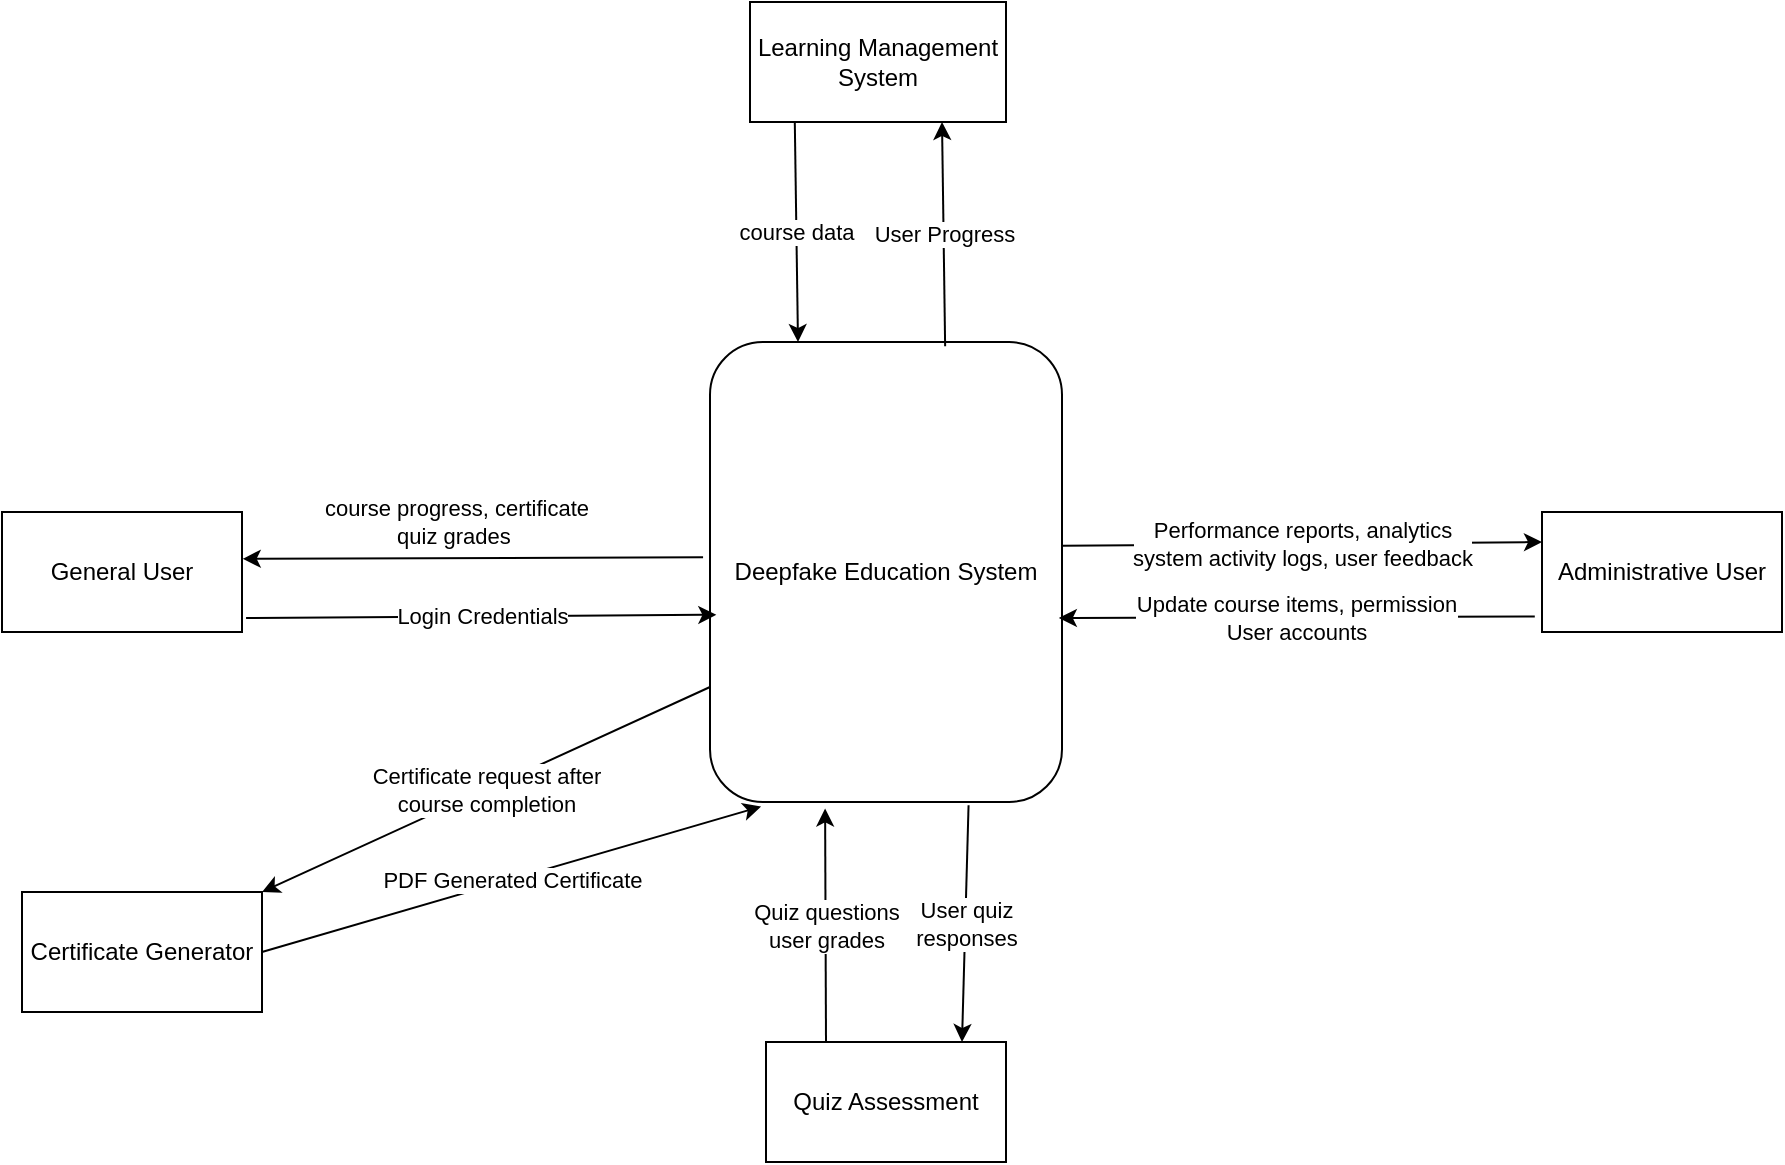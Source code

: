 <mxfile version="24.8.4">
  <diagram name="Page-1" id="k-Av23_oGupuDg4ewC5L">
    <mxGraphModel dx="1290" dy="522" grid="1" gridSize="10" guides="1" tooltips="1" connect="1" arrows="1" fold="1" page="1" pageScale="1" pageWidth="827" pageHeight="1169" math="0" shadow="0">
      <root>
        <mxCell id="0" />
        <mxCell id="1" parent="0" />
        <mxCell id="IgSQij1k1saaqOzLZ0fD-10" value="Deepfake Education System" style="rounded=1;whiteSpace=wrap;html=1;" vertex="1" parent="1">
          <mxGeometry x="354" y="280" width="176" height="230" as="geometry" />
        </mxCell>
        <mxCell id="IgSQij1k1saaqOzLZ0fD-11" value="General User" style="rounded=0;whiteSpace=wrap;html=1;" vertex="1" parent="1">
          <mxGeometry y="365" width="120" height="60" as="geometry" />
        </mxCell>
        <mxCell id="IgSQij1k1saaqOzLZ0fD-13" value="Administrative User" style="rounded=0;whiteSpace=wrap;html=1;" vertex="1" parent="1">
          <mxGeometry x="770" y="365" width="120" height="60" as="geometry" />
        </mxCell>
        <mxCell id="IgSQij1k1saaqOzLZ0fD-14" value="Quiz Assessment" style="rounded=0;whiteSpace=wrap;html=1;" vertex="1" parent="1">
          <mxGeometry x="382" y="630" width="120" height="60" as="geometry" />
        </mxCell>
        <mxCell id="IgSQij1k1saaqOzLZ0fD-15" value="Learning Management System" style="rounded=0;whiteSpace=wrap;html=1;" vertex="1" parent="1">
          <mxGeometry x="374" y="110" width="128" height="60" as="geometry" />
        </mxCell>
        <mxCell id="IgSQij1k1saaqOzLZ0fD-16" value="Certificate Generator" style="rounded=0;whiteSpace=wrap;html=1;" vertex="1" parent="1">
          <mxGeometry x="10" y="555" width="120" height="60" as="geometry" />
        </mxCell>
        <mxCell id="IgSQij1k1saaqOzLZ0fD-17" value="course data" style="endArrow=classic;html=1;rounded=0;entryX=0.25;entryY=0;entryDx=0;entryDy=0;exitX=0.175;exitY=1;exitDx=0;exitDy=0;exitPerimeter=0;" edge="1" parent="1" source="IgSQij1k1saaqOzLZ0fD-15" target="IgSQij1k1saaqOzLZ0fD-10">
          <mxGeometry width="50" height="50" relative="1" as="geometry">
            <mxPoint x="240" y="260" as="sourcePoint" />
            <mxPoint x="290" y="210" as="targetPoint" />
          </mxGeometry>
        </mxCell>
        <mxCell id="IgSQij1k1saaqOzLZ0fD-18" value="User Progress" style="endArrow=classic;html=1;rounded=0;entryX=0.75;entryY=1;entryDx=0;entryDy=0;exitX=0.668;exitY=0.009;exitDx=0;exitDy=0;exitPerimeter=0;" edge="1" parent="1" source="IgSQij1k1saaqOzLZ0fD-10" target="IgSQij1k1saaqOzLZ0fD-15">
          <mxGeometry width="50" height="50" relative="1" as="geometry">
            <mxPoint x="470" y="270" as="sourcePoint" />
            <mxPoint x="520" y="220" as="targetPoint" />
          </mxGeometry>
        </mxCell>
        <mxCell id="IgSQij1k1saaqOzLZ0fD-20" value="Certificate request after &lt;br&gt;course completion" style="endArrow=classic;html=1;rounded=0;entryX=1;entryY=0;entryDx=0;entryDy=0;exitX=0;exitY=0.75;exitDx=0;exitDy=0;" edge="1" parent="1" source="IgSQij1k1saaqOzLZ0fD-10" target="IgSQij1k1saaqOzLZ0fD-16">
          <mxGeometry width="50" height="50" relative="1" as="geometry">
            <mxPoint x="260" y="520" as="sourcePoint" />
            <mxPoint x="310" y="470" as="targetPoint" />
          </mxGeometry>
        </mxCell>
        <mxCell id="IgSQij1k1saaqOzLZ0fD-21" value="PDF Generated Certificate" style="endArrow=classic;html=1;rounded=0;entryX=0.145;entryY=1.01;entryDx=0;entryDy=0;entryPerimeter=0;exitX=1;exitY=0.5;exitDx=0;exitDy=0;" edge="1" parent="1" source="IgSQij1k1saaqOzLZ0fD-16" target="IgSQij1k1saaqOzLZ0fD-10">
          <mxGeometry width="50" height="50" relative="1" as="geometry">
            <mxPoint x="230" y="610" as="sourcePoint" />
            <mxPoint x="280" y="560" as="targetPoint" />
          </mxGeometry>
        </mxCell>
        <mxCell id="IgSQij1k1saaqOzLZ0fD-22" value="Login Credentials" style="endArrow=classic;html=1;rounded=0;entryX=0.018;entryY=0.593;entryDx=0;entryDy=0;entryPerimeter=0;exitX=1.017;exitY=0.883;exitDx=0;exitDy=0;exitPerimeter=0;" edge="1" parent="1" source="IgSQij1k1saaqOzLZ0fD-11" target="IgSQij1k1saaqOzLZ0fD-10">
          <mxGeometry width="50" height="50" relative="1" as="geometry">
            <mxPoint x="290" y="460" as="sourcePoint" />
            <mxPoint x="340" y="410" as="targetPoint" />
          </mxGeometry>
        </mxCell>
        <mxCell id="IgSQij1k1saaqOzLZ0fD-23" value="course progress, certificate&lt;br&gt;quiz grades&amp;nbsp;" style="endArrow=classic;html=1;rounded=0;entryX=1.003;entryY=0.39;entryDx=0;entryDy=0;entryPerimeter=0;exitX=-0.014;exitY=0.468;exitDx=0;exitDy=0;exitPerimeter=0;" edge="1" parent="1" target="IgSQij1k1saaqOzLZ0fD-11">
          <mxGeometry x="0.075" y="-18" width="50" height="50" relative="1" as="geometry">
            <mxPoint x="350.536" y="387.64" as="sourcePoint" />
            <mxPoint x="180.2" y="387.62" as="targetPoint" />
            <mxPoint as="offset" />
          </mxGeometry>
        </mxCell>
        <mxCell id="IgSQij1k1saaqOzLZ0fD-25" value="Update course items, permission&lt;br&gt;User accounts" style="endArrow=classic;html=1;rounded=0;entryX=0.991;entryY=0.6;entryDx=0;entryDy=0;entryPerimeter=0;exitX=-0.03;exitY=0.87;exitDx=0;exitDy=0;exitPerimeter=0;" edge="1" parent="1" source="IgSQij1k1saaqOzLZ0fD-13" target="IgSQij1k1saaqOzLZ0fD-10">
          <mxGeometry width="50" height="50" relative="1" as="geometry">
            <mxPoint x="600" y="450" as="sourcePoint" />
            <mxPoint x="650" y="400" as="targetPoint" />
          </mxGeometry>
        </mxCell>
        <mxCell id="IgSQij1k1saaqOzLZ0fD-26" value="Performance reports, analytics&lt;br&gt;system activity logs, user feedback" style="endArrow=classic;html=1;rounded=0;entryX=0;entryY=0.25;entryDx=0;entryDy=0;exitX=1;exitY=0.443;exitDx=0;exitDy=0;exitPerimeter=0;" edge="1" parent="1" source="IgSQij1k1saaqOzLZ0fD-10" target="IgSQij1k1saaqOzLZ0fD-13">
          <mxGeometry width="50" height="50" relative="1" as="geometry">
            <mxPoint x="600" y="380" as="sourcePoint" />
            <mxPoint x="650" y="330" as="targetPoint" />
          </mxGeometry>
        </mxCell>
        <mxCell id="IgSQij1k1saaqOzLZ0fD-27" value="Quiz questions&lt;br&gt;user grades" style="endArrow=classic;html=1;rounded=0;entryX=0.327;entryY=1.014;entryDx=0;entryDy=0;entryPerimeter=0;exitX=0.25;exitY=0;exitDx=0;exitDy=0;" edge="1" parent="1" source="IgSQij1k1saaqOzLZ0fD-14" target="IgSQij1k1saaqOzLZ0fD-10">
          <mxGeometry width="50" height="50" relative="1" as="geometry">
            <mxPoint x="390" y="610" as="sourcePoint" />
            <mxPoint x="440" y="560" as="targetPoint" />
          </mxGeometry>
        </mxCell>
        <mxCell id="IgSQij1k1saaqOzLZ0fD-28" value="User quiz&lt;br&gt;responses" style="endArrow=classic;html=1;rounded=0;entryX=0.7;entryY=0.027;entryDx=0;entryDy=0;entryPerimeter=0;exitX=0.655;exitY=1.014;exitDx=0;exitDy=0;exitPerimeter=0;" edge="1" parent="1">
          <mxGeometry width="50" height="50" relative="1" as="geometry">
            <mxPoint x="483.28" y="511.6" as="sourcePoint" />
            <mxPoint x="480" y="630.0" as="targetPoint" />
          </mxGeometry>
        </mxCell>
      </root>
    </mxGraphModel>
  </diagram>
</mxfile>
